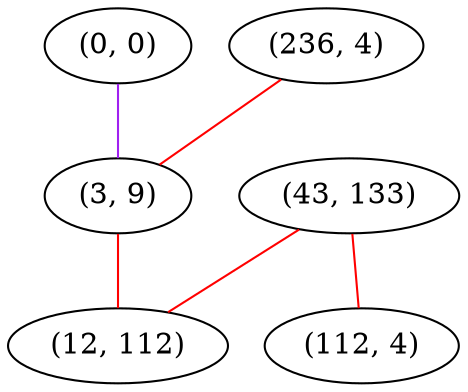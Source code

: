 graph "" {
"(0, 0)";
"(43, 133)";
"(112, 4)";
"(236, 4)";
"(3, 9)";
"(12, 112)";
"(0, 0)" -- "(3, 9)"  [color=purple, key=0, weight=4];
"(43, 133)" -- "(12, 112)"  [color=red, key=0, weight=1];
"(43, 133)" -- "(112, 4)"  [color=red, key=0, weight=1];
"(236, 4)" -- "(3, 9)"  [color=red, key=0, weight=1];
"(3, 9)" -- "(12, 112)"  [color=red, key=0, weight=1];
}
